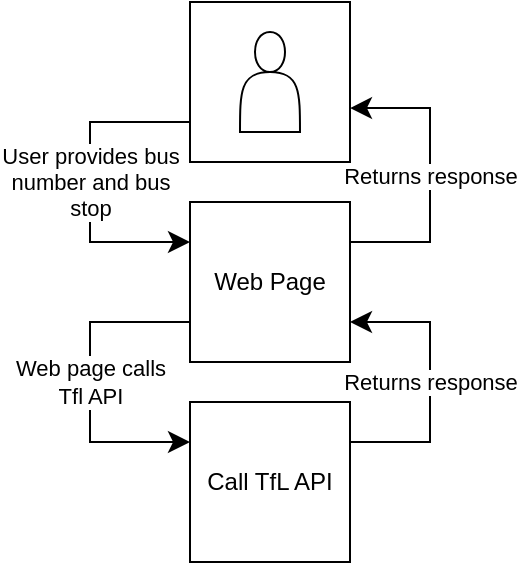<mxfile version="21.2.1" type="github">
  <diagram name="Page-1" id="VJsdIQ524PK4134RWDdP">
    <mxGraphModel dx="934" dy="504" grid="1" gridSize="10" guides="1" tooltips="1" connect="1" arrows="1" fold="1" page="1" pageScale="1" pageWidth="827" pageHeight="1169" math="0" shadow="0">
      <root>
        <mxCell id="0" />
        <mxCell id="1" parent="0" />
        <mxCell id="mcMZTSKwo7NU8cW8Fmph-3" value="" style="rounded=0;whiteSpace=wrap;html=1;" vertex="1" parent="1">
          <mxGeometry x="400" y="40" width="80" height="80" as="geometry" />
        </mxCell>
        <mxCell id="mcMZTSKwo7NU8cW8Fmph-1" value="Web Page" style="whiteSpace=wrap;html=1;aspect=fixed;" vertex="1" parent="1">
          <mxGeometry x="400" y="140" width="80" height="80" as="geometry" />
        </mxCell>
        <mxCell id="mcMZTSKwo7NU8cW8Fmph-2" value="" style="shape=actor;whiteSpace=wrap;html=1;" vertex="1" parent="1">
          <mxGeometry x="425" y="55" width="30" height="50" as="geometry" />
        </mxCell>
        <mxCell id="mcMZTSKwo7NU8cW8Fmph-4" value="Call TfL API" style="whiteSpace=wrap;html=1;aspect=fixed;" vertex="1" parent="1">
          <mxGeometry x="400" y="240" width="80" height="80" as="geometry" />
        </mxCell>
        <mxCell id="mcMZTSKwo7NU8cW8Fmph-8" value="User provides bus&lt;br&gt;number and bus&lt;br&gt;stop" style="edgeStyle=segmentEdgeStyle;endArrow=classic;html=1;curved=0;rounded=0;endSize=8;startSize=8;exitX=0;exitY=0.75;exitDx=0;exitDy=0;entryX=0;entryY=0.25;entryDx=0;entryDy=0;" edge="1" parent="1" source="mcMZTSKwo7NU8cW8Fmph-3" target="mcMZTSKwo7NU8cW8Fmph-1">
          <mxGeometry width="50" height="50" relative="1" as="geometry">
            <mxPoint x="290" y="150" as="sourcePoint" />
            <mxPoint x="340" y="100" as="targetPoint" />
            <Array as="points">
              <mxPoint x="350" y="100" />
              <mxPoint x="350" y="160" />
            </Array>
            <mxPoint as="offset" />
          </mxGeometry>
        </mxCell>
        <mxCell id="mcMZTSKwo7NU8cW8Fmph-12" value="Web page calls&lt;br&gt;Tfl API" style="edgeStyle=elbowEdgeStyle;elbow=vertical;endArrow=classic;html=1;curved=0;rounded=0;endSize=8;startSize=8;entryX=0;entryY=0.25;entryDx=0;entryDy=0;exitX=0;exitY=0.75;exitDx=0;exitDy=0;" edge="1" parent="1" source="mcMZTSKwo7NU8cW8Fmph-1" target="mcMZTSKwo7NU8cW8Fmph-4">
          <mxGeometry width="50" height="50" relative="1" as="geometry">
            <mxPoint x="390" y="290" as="sourcePoint" />
            <mxPoint x="440" y="240" as="targetPoint" />
            <Array as="points">
              <mxPoint x="350" y="230" />
            </Array>
          </mxGeometry>
        </mxCell>
        <mxCell id="mcMZTSKwo7NU8cW8Fmph-13" value="Returns response" style="edgeStyle=elbowEdgeStyle;elbow=horizontal;endArrow=classic;html=1;curved=0;rounded=0;endSize=8;startSize=8;entryX=1;entryY=0.75;entryDx=0;entryDy=0;exitX=1;exitY=0.25;exitDx=0;exitDy=0;" edge="1" parent="1" source="mcMZTSKwo7NU8cW8Fmph-4" target="mcMZTSKwo7NU8cW8Fmph-1">
          <mxGeometry width="50" height="50" relative="1" as="geometry">
            <mxPoint x="390" y="290" as="sourcePoint" />
            <mxPoint x="440" y="240" as="targetPoint" />
            <Array as="points">
              <mxPoint x="520" y="240" />
            </Array>
          </mxGeometry>
        </mxCell>
        <mxCell id="mcMZTSKwo7NU8cW8Fmph-14" value="Returns response" style="edgeStyle=segmentEdgeStyle;endArrow=classic;html=1;curved=0;rounded=0;endSize=8;startSize=8;entryX=1;entryY=0.663;entryDx=0;entryDy=0;entryPerimeter=0;exitX=1;exitY=0.25;exitDx=0;exitDy=0;" edge="1" parent="1" source="mcMZTSKwo7NU8cW8Fmph-1" target="mcMZTSKwo7NU8cW8Fmph-3">
          <mxGeometry width="50" height="50" relative="1" as="geometry">
            <mxPoint x="390" y="290" as="sourcePoint" />
            <mxPoint x="440" y="240" as="targetPoint" />
            <Array as="points">
              <mxPoint x="520" y="160" />
              <mxPoint x="520" y="93" />
            </Array>
          </mxGeometry>
        </mxCell>
      </root>
    </mxGraphModel>
  </diagram>
</mxfile>
